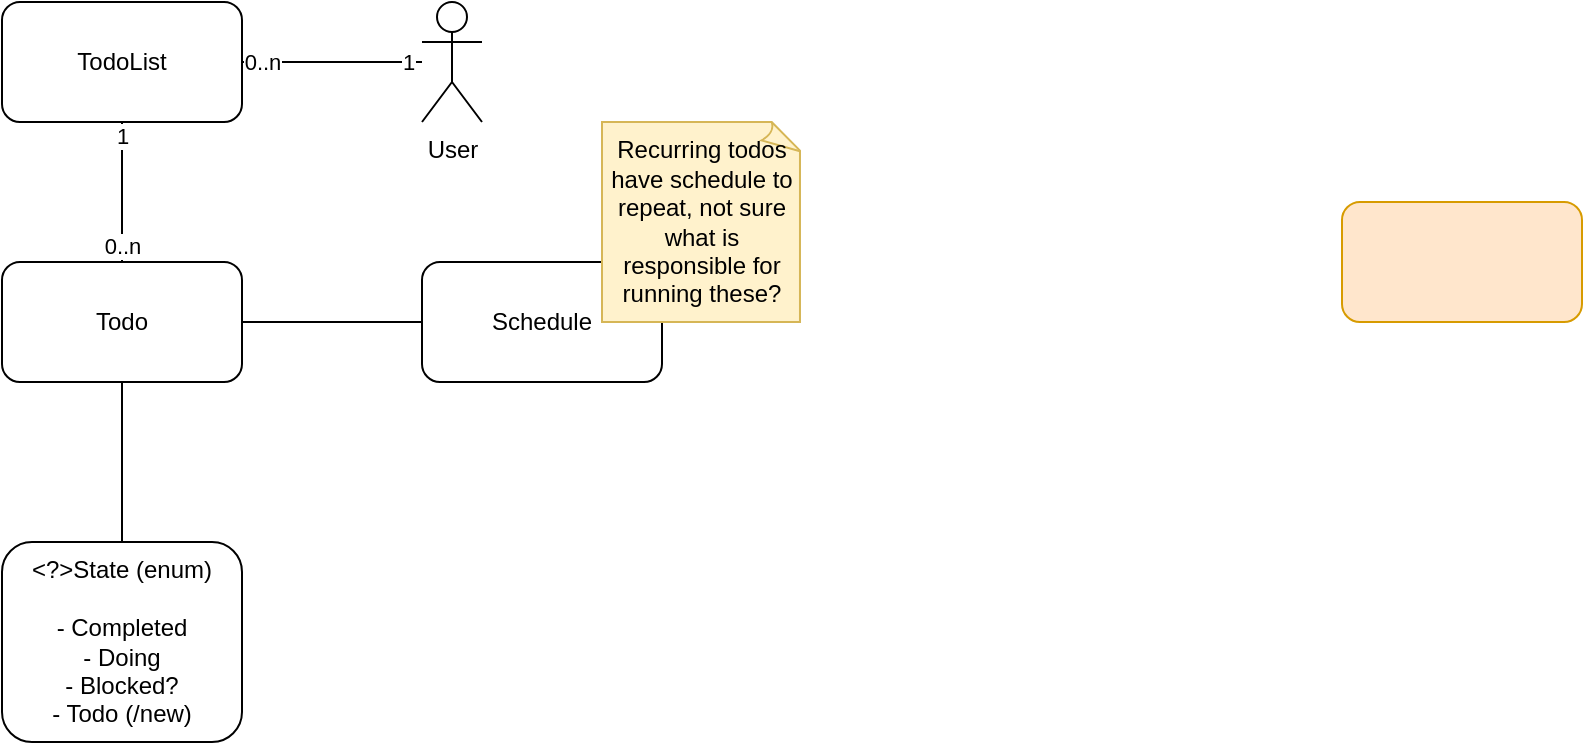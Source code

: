 <mxfile>
    <diagram id="7Cq5lrKWWGqSBkT8sCvU" name="Page-1">
        <mxGraphModel dx="603" dy="344" grid="1" gridSize="10" guides="1" tooltips="1" connect="1" arrows="1" fold="1" page="1" pageScale="1" pageWidth="850" pageHeight="1100" math="0" shadow="0">
            <root>
                <mxCell id="0"/>
                <mxCell id="1" parent="0"/>
                <mxCell id="2" value="Todo" style="rounded=1;whiteSpace=wrap;html=1;" vertex="1" parent="1">
                    <mxGeometry x="410" y="170" width="120" height="60" as="geometry"/>
                </mxCell>
                <mxCell id="4" value="" style="edgeStyle=none;html=1;endArrow=none;endFill=0;" edge="1" parent="1" source="3" target="2">
                    <mxGeometry relative="1" as="geometry"/>
                </mxCell>
                <mxCell id="9" value="1" style="edgeLabel;html=1;align=center;verticalAlign=middle;resizable=0;points=[];" vertex="1" connectable="0" parent="4">
                    <mxGeometry x="-0.804" relative="1" as="geometry">
                        <mxPoint as="offset"/>
                    </mxGeometry>
                </mxCell>
                <mxCell id="10" value="0..n" style="edgeLabel;html=1;align=center;verticalAlign=middle;resizable=0;points=[];" vertex="1" connectable="0" parent="4">
                    <mxGeometry x="0.774" relative="1" as="geometry">
                        <mxPoint as="offset"/>
                    </mxGeometry>
                </mxCell>
                <mxCell id="3" value="TodoList" style="rounded=1;whiteSpace=wrap;html=1;" vertex="1" parent="1">
                    <mxGeometry x="410" y="40" width="120" height="60" as="geometry"/>
                </mxCell>
                <mxCell id="5" value="User" style="shape=umlActor;verticalLabelPosition=bottom;verticalAlign=top;html=1;outlineConnect=0;" vertex="1" parent="1">
                    <mxGeometry x="620" y="40" width="30" height="60" as="geometry"/>
                </mxCell>
                <mxCell id="6" value="" style="endArrow=none;html=1;exitX=1;exitY=0.5;exitDx=0;exitDy=0;" edge="1" parent="1" source="3" target="5">
                    <mxGeometry width="50" height="50" relative="1" as="geometry">
                        <mxPoint x="390" y="120" as="sourcePoint"/>
                        <mxPoint x="440" y="70" as="targetPoint"/>
                    </mxGeometry>
                </mxCell>
                <mxCell id="7" value="0..n" style="edgeLabel;html=1;align=center;verticalAlign=middle;resizable=0;points=[];" vertex="1" connectable="0" parent="6">
                    <mxGeometry x="-0.891" y="1" relative="1" as="geometry">
                        <mxPoint x="5" y="1" as="offset"/>
                    </mxGeometry>
                </mxCell>
                <mxCell id="8" value="1" style="edgeLabel;html=1;align=center;verticalAlign=middle;resizable=0;points=[];" vertex="1" connectable="0" parent="6">
                    <mxGeometry x="0.847" relative="1" as="geometry">
                        <mxPoint as="offset"/>
                    </mxGeometry>
                </mxCell>
                <mxCell id="11" value="Schedule" style="rounded=1;whiteSpace=wrap;html=1;" vertex="1" parent="1">
                    <mxGeometry x="620" y="170" width="120" height="60" as="geometry"/>
                </mxCell>
                <mxCell id="12" value="" style="endArrow=none;html=1;entryX=0;entryY=0.5;entryDx=0;entryDy=0;" edge="1" parent="1" target="11">
                    <mxGeometry width="50" height="50" relative="1" as="geometry">
                        <mxPoint x="530" y="200" as="sourcePoint"/>
                        <mxPoint x="580" y="150" as="targetPoint"/>
                    </mxGeometry>
                </mxCell>
                <mxCell id="13" value="&amp;lt;?&amp;gt;State (enum)&lt;br&gt;&lt;br&gt;- Completed&lt;br&gt;- Doing&lt;br&gt;- Blocked?&lt;br&gt;- Todo (/new)" style="rounded=1;whiteSpace=wrap;html=1;" vertex="1" parent="1">
                    <mxGeometry x="410" y="310" width="120" height="100" as="geometry"/>
                </mxCell>
                <mxCell id="16" value="" style="endArrow=none;html=1;entryX=0.5;entryY=0;entryDx=0;entryDy=0;" edge="1" parent="1" target="13">
                    <mxGeometry width="50" height="50" relative="1" as="geometry">
                        <mxPoint x="470" y="230" as="sourcePoint"/>
                        <mxPoint x="520" y="180" as="targetPoint"/>
                    </mxGeometry>
                </mxCell>
                <mxCell id="17" value="Recurring todos have schedule to repeat, not sure what is responsible for running these?" style="whiteSpace=wrap;html=1;shape=mxgraph.basic.document;fillColor=#fff2cc;strokeColor=#d6b656;" vertex="1" parent="1">
                    <mxGeometry x="710" y="100" width="100" height="100" as="geometry"/>
                </mxCell>
                <mxCell id="18" value="" style="rounded=1;whiteSpace=wrap;html=1;fillColor=#ffe6cc;strokeColor=#d79b00;" vertex="1" parent="1">
                    <mxGeometry x="1080" y="140" width="120" height="60" as="geometry"/>
                </mxCell>
            </root>
        </mxGraphModel>
    </diagram>
</mxfile>